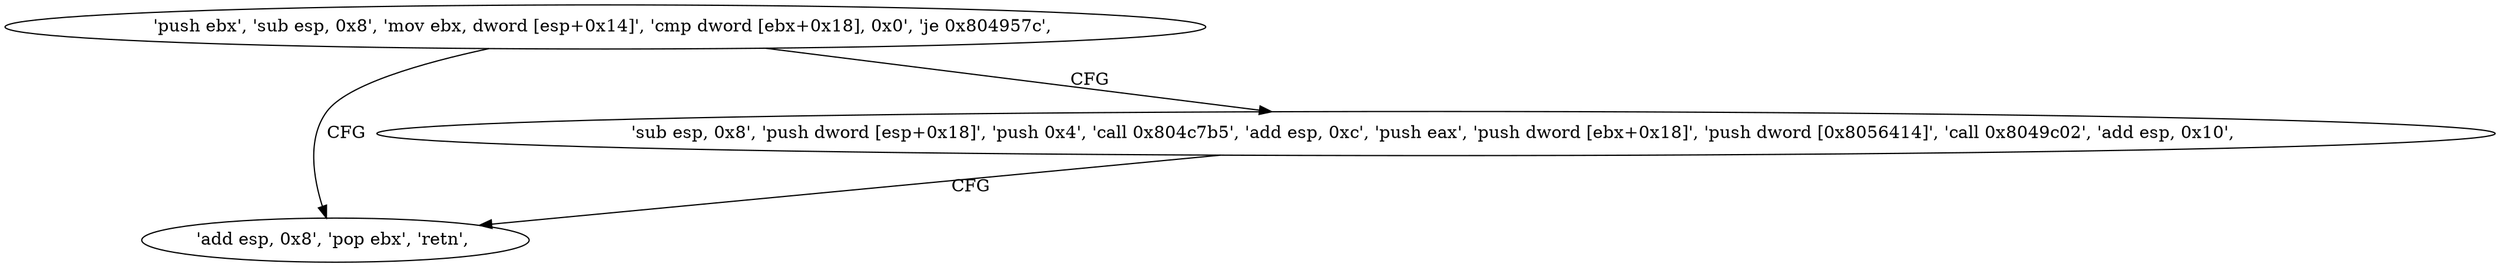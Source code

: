 digraph "func" {
"134518091" [label = "'push ebx', 'sub esp, 0x8', 'mov ebx, dword [esp+0x14]', 'cmp dword [ebx+0x18], 0x0', 'je 0x804957c', " ]
"134518140" [label = "'add esp, 0x8', 'pop ebx', 'retn', " ]
"134518105" [label = "'sub esp, 0x8', 'push dword [esp+0x18]', 'push 0x4', 'call 0x804c7b5', 'add esp, 0xc', 'push eax', 'push dword [ebx+0x18]', 'push dword [0x8056414]', 'call 0x8049c02', 'add esp, 0x10', " ]
"134518091" -> "134518140" [ label = "CFG" ]
"134518091" -> "134518105" [ label = "CFG" ]
"134518105" -> "134518140" [ label = "CFG" ]
}
